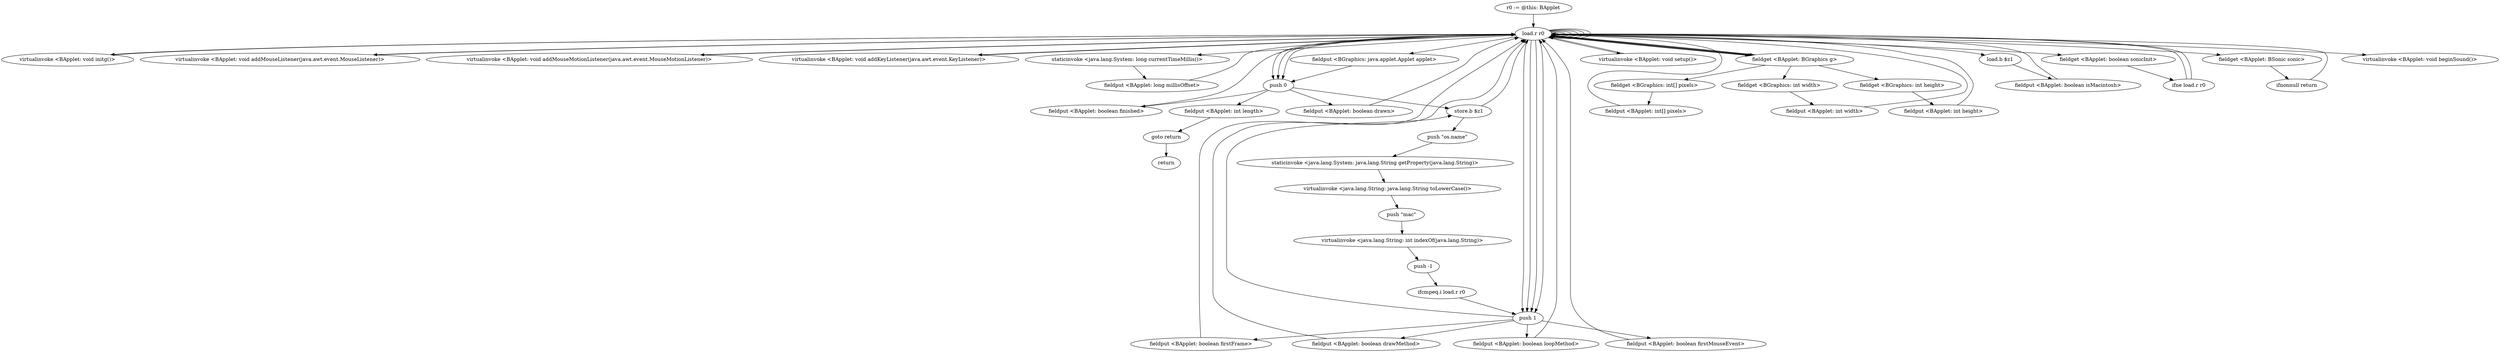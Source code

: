digraph "" {
    "r0 := @this: BApplet"
    "load.r r0"
    "r0 := @this: BApplet"->"load.r r0";
    "virtualinvoke <BApplet: void initg()>"
    "load.r r0"->"virtualinvoke <BApplet: void initg()>";
    "virtualinvoke <BApplet: void initg()>"->"load.r r0";
    "load.r r0"->"load.r r0";
    "virtualinvoke <BApplet: void addMouseListener(java.awt.event.MouseListener)>"
    "load.r r0"->"virtualinvoke <BApplet: void addMouseListener(java.awt.event.MouseListener)>";
    "virtualinvoke <BApplet: void addMouseListener(java.awt.event.MouseListener)>"->"load.r r0";
    "load.r r0"->"load.r r0";
    "virtualinvoke <BApplet: void addMouseMotionListener(java.awt.event.MouseMotionListener)>"
    "load.r r0"->"virtualinvoke <BApplet: void addMouseMotionListener(java.awt.event.MouseMotionListener)>";
    "virtualinvoke <BApplet: void addMouseMotionListener(java.awt.event.MouseMotionListener)>"->"load.r r0";
    "load.r r0"->"load.r r0";
    "virtualinvoke <BApplet: void addKeyListener(java.awt.event.KeyListener)>"
    "load.r r0"->"virtualinvoke <BApplet: void addKeyListener(java.awt.event.KeyListener)>";
    "virtualinvoke <BApplet: void addKeyListener(java.awt.event.KeyListener)>"->"load.r r0";
    "staticinvoke <java.lang.System: long currentTimeMillis()>"
    "load.r r0"->"staticinvoke <java.lang.System: long currentTimeMillis()>";
    "fieldput <BApplet: long millisOffset>"
    "staticinvoke <java.lang.System: long currentTimeMillis()>"->"fieldput <BApplet: long millisOffset>";
    "fieldput <BApplet: long millisOffset>"->"load.r r0";
    "push 0"
    "load.r r0"->"push 0";
    "fieldput <BApplet: boolean finished>"
    "push 0"->"fieldput <BApplet: boolean finished>";
    "fieldput <BApplet: boolean finished>"->"load.r r0";
    "load.r r0"->"push 0";
    "fieldput <BApplet: boolean drawn>"
    "push 0"->"fieldput <BApplet: boolean drawn>";
    "fieldput <BApplet: boolean drawn>"->"load.r r0";
    "push 1"
    "load.r r0"->"push 1";
    "fieldput <BApplet: boolean firstFrame>"
    "push 1"->"fieldput <BApplet: boolean firstFrame>";
    "fieldput <BApplet: boolean firstFrame>"->"load.r r0";
    "load.r r0"->"push 1";
    "fieldput <BApplet: boolean drawMethod>"
    "push 1"->"fieldput <BApplet: boolean drawMethod>";
    "fieldput <BApplet: boolean drawMethod>"->"load.r r0";
    "load.r r0"->"push 1";
    "fieldput <BApplet: boolean loopMethod>"
    "push 1"->"fieldput <BApplet: boolean loopMethod>";
    "fieldput <BApplet: boolean loopMethod>"->"load.r r0";
    "load.r r0"->"push 1";
    "fieldput <BApplet: boolean firstMouseEvent>"
    "push 1"->"fieldput <BApplet: boolean firstMouseEvent>";
    "fieldput <BApplet: boolean firstMouseEvent>"->"load.r r0";
    "virtualinvoke <BApplet: void setup()>"
    "load.r r0"->"virtualinvoke <BApplet: void setup()>";
    "virtualinvoke <BApplet: void setup()>"->"load.r r0";
    "load.r r0"->"load.r r0";
    "fieldget <BApplet: BGraphics g>"
    "load.r r0"->"fieldget <BApplet: BGraphics g>";
    "fieldget <BGraphics: int[] pixels>"
    "fieldget <BApplet: BGraphics g>"->"fieldget <BGraphics: int[] pixels>";
    "fieldput <BApplet: int[] pixels>"
    "fieldget <BGraphics: int[] pixels>"->"fieldput <BApplet: int[] pixels>";
    "fieldput <BApplet: int[] pixels>"->"load.r r0";
    "load.r r0"->"load.r r0";
    "load.r r0"->"fieldget <BApplet: BGraphics g>";
    "fieldget <BGraphics: int width>"
    "fieldget <BApplet: BGraphics g>"->"fieldget <BGraphics: int width>";
    "fieldput <BApplet: int width>"
    "fieldget <BGraphics: int width>"->"fieldput <BApplet: int width>";
    "fieldput <BApplet: int width>"->"load.r r0";
    "load.r r0"->"load.r r0";
    "load.r r0"->"fieldget <BApplet: BGraphics g>";
    "fieldget <BGraphics: int height>"
    "fieldget <BApplet: BGraphics g>"->"fieldget <BGraphics: int height>";
    "fieldput <BApplet: int height>"
    "fieldget <BGraphics: int height>"->"fieldput <BApplet: int height>";
    "fieldput <BApplet: int height>"->"load.r r0";
    "load.r r0"->"fieldget <BApplet: BGraphics g>";
    "fieldget <BApplet: BGraphics g>"->"load.r r0";
    "fieldput <BGraphics: java.applet.Applet applet>"
    "load.r r0"->"fieldput <BGraphics: java.applet.Applet applet>";
    "fieldput <BGraphics: java.applet.Applet applet>"->"push 0";
    "store.b $z1"
    "push 0"->"store.b $z1";
    "push \"os.name\""
    "store.b $z1"->"push \"os.name\"";
    "staticinvoke <java.lang.System: java.lang.String getProperty(java.lang.String)>"
    "push \"os.name\""->"staticinvoke <java.lang.System: java.lang.String getProperty(java.lang.String)>";
    "virtualinvoke <java.lang.String: java.lang.String toLowerCase()>"
    "staticinvoke <java.lang.System: java.lang.String getProperty(java.lang.String)>"->"virtualinvoke <java.lang.String: java.lang.String toLowerCase()>";
    "push \"mac\""
    "virtualinvoke <java.lang.String: java.lang.String toLowerCase()>"->"push \"mac\"";
    "virtualinvoke <java.lang.String: int indexOf(java.lang.String)>"
    "push \"mac\""->"virtualinvoke <java.lang.String: int indexOf(java.lang.String)>";
    "push -1"
    "virtualinvoke <java.lang.String: int indexOf(java.lang.String)>"->"push -1";
    "ifcmpeq.i load.r r0"
    "push -1"->"ifcmpeq.i load.r r0";
    "ifcmpeq.i load.r r0"->"push 1";
    "push 1"->"store.b $z1";
    "store.b $z1"->"load.r r0";
    "load.b $z1"
    "load.r r0"->"load.b $z1";
    "fieldput <BApplet: boolean isMacintosh>"
    "load.b $z1"->"fieldput <BApplet: boolean isMacintosh>";
    "fieldput <BApplet: boolean isMacintosh>"->"load.r r0";
    "fieldget <BApplet: boolean sonicInit>"
    "load.r r0"->"fieldget <BApplet: boolean sonicInit>";
    "ifne load.r r0"
    "fieldget <BApplet: boolean sonicInit>"->"ifne load.r r0";
    "ifne load.r r0"->"load.r r0";
    "load.r r0"->"push 0";
    "fieldput <BApplet: int length>"
    "push 0"->"fieldput <BApplet: int length>";
    "goto return"
    "fieldput <BApplet: int length>"->"goto return";
    "return"
    "goto return"->"return";
    "ifne load.r r0"->"load.r r0";
    "fieldget <BApplet: BSonic sonic>"
    "load.r r0"->"fieldget <BApplet: BSonic sonic>";
    "ifnonnull return"
    "fieldget <BApplet: BSonic sonic>"->"ifnonnull return";
    "ifnonnull return"->"load.r r0";
    "virtualinvoke <BApplet: void beginSound()>"
    "load.r r0"->"virtualinvoke <BApplet: void beginSound()>";
}
